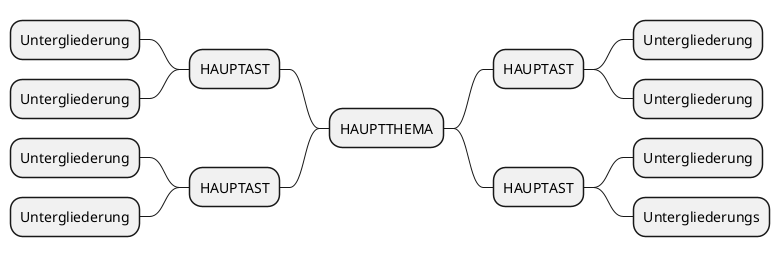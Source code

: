 @startmindmap
+ HAUPTTHEMA
-- HAUPTAST
--- Untergliederung
--- Untergliederung
-- HAUPTAST
--- Untergliederung
--- Untergliederung
++ HAUPTAST
+++ Untergliederung
+++ Untergliederung
++ HAUPTAST
+++ Untergliederung
+++ Untergliederungs
@endmindmap
